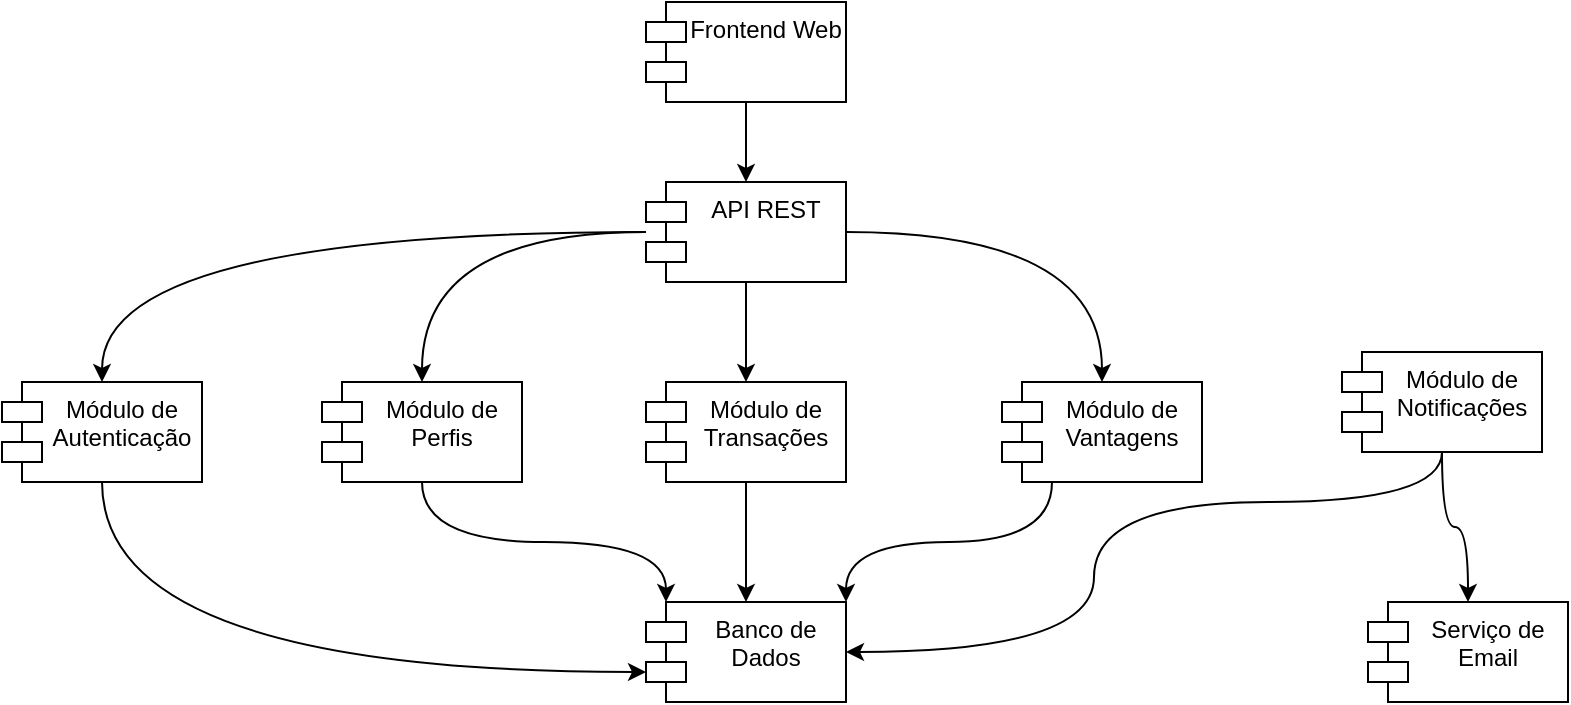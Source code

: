 <mxfile version="26.2.13">
  <diagram name="Página-1" id="TM8Ibg-TNg8deCr2K7Pu">
    <mxGraphModel dx="1207" dy="789" grid="1" gridSize="10" guides="1" tooltips="1" connect="1" arrows="1" fold="1" page="1" pageScale="1" pageWidth="827" pageHeight="1169" math="0" shadow="0">
      <root>
        <mxCell id="0" />
        <mxCell id="1" parent="0" />
        <mxCell id="Lk-7Cm1_FcsgzJypIx5Y-30" style="edgeStyle=orthogonalEdgeStyle;rounded=0;orthogonalLoop=1;jettySize=auto;html=1;curved=1;" edge="1" parent="1" source="Lk-7Cm1_FcsgzJypIx5Y-21" target="Lk-7Cm1_FcsgzJypIx5Y-22">
          <mxGeometry relative="1" as="geometry" />
        </mxCell>
        <mxCell id="Lk-7Cm1_FcsgzJypIx5Y-21" value="Frontend Web" style="shape=module;align=left;spacingLeft=20;align=center;verticalAlign=top;whiteSpace=wrap;html=1;" vertex="1" parent="1">
          <mxGeometry x="402" y="50" width="100" height="50" as="geometry" />
        </mxCell>
        <mxCell id="Lk-7Cm1_FcsgzJypIx5Y-31" style="edgeStyle=orthogonalEdgeStyle;rounded=0;orthogonalLoop=1;jettySize=auto;html=1;curved=1;" edge="1" parent="1" source="Lk-7Cm1_FcsgzJypIx5Y-22" target="Lk-7Cm1_FcsgzJypIx5Y-23">
          <mxGeometry relative="1" as="geometry" />
        </mxCell>
        <mxCell id="Lk-7Cm1_FcsgzJypIx5Y-32" style="edgeStyle=orthogonalEdgeStyle;rounded=0;orthogonalLoop=1;jettySize=auto;html=1;curved=1;" edge="1" parent="1" source="Lk-7Cm1_FcsgzJypIx5Y-22" target="Lk-7Cm1_FcsgzJypIx5Y-25">
          <mxGeometry relative="1" as="geometry" />
        </mxCell>
        <mxCell id="Lk-7Cm1_FcsgzJypIx5Y-33" style="edgeStyle=orthogonalEdgeStyle;rounded=0;orthogonalLoop=1;jettySize=auto;html=1;curved=1;" edge="1" parent="1" source="Lk-7Cm1_FcsgzJypIx5Y-22" target="Lk-7Cm1_FcsgzJypIx5Y-26">
          <mxGeometry relative="1" as="geometry" />
        </mxCell>
        <mxCell id="Lk-7Cm1_FcsgzJypIx5Y-34" style="edgeStyle=orthogonalEdgeStyle;rounded=0;orthogonalLoop=1;jettySize=auto;html=1;curved=1;" edge="1" parent="1" source="Lk-7Cm1_FcsgzJypIx5Y-22" target="Lk-7Cm1_FcsgzJypIx5Y-27">
          <mxGeometry relative="1" as="geometry" />
        </mxCell>
        <mxCell id="Lk-7Cm1_FcsgzJypIx5Y-22" value="API REST" style="shape=module;align=left;spacingLeft=20;align=center;verticalAlign=top;whiteSpace=wrap;html=1;" vertex="1" parent="1">
          <mxGeometry x="402" y="140" width="100" height="50" as="geometry" />
        </mxCell>
        <mxCell id="Lk-7Cm1_FcsgzJypIx5Y-23" value="Módulo de Autenticação" style="shape=module;align=left;spacingLeft=20;align=center;verticalAlign=top;whiteSpace=wrap;html=1;" vertex="1" parent="1">
          <mxGeometry x="80" y="240" width="100" height="50" as="geometry" />
        </mxCell>
        <mxCell id="Lk-7Cm1_FcsgzJypIx5Y-24" value="Banco de Dados" style="shape=module;align=left;spacingLeft=20;align=center;verticalAlign=top;whiteSpace=wrap;html=1;" vertex="1" parent="1">
          <mxGeometry x="402" y="350" width="100" height="50" as="geometry" />
        </mxCell>
        <mxCell id="Lk-7Cm1_FcsgzJypIx5Y-25" value="Módulo de Perfis" style="shape=module;align=left;spacingLeft=20;align=center;verticalAlign=top;whiteSpace=wrap;html=1;" vertex="1" parent="1">
          <mxGeometry x="240" y="240" width="100" height="50" as="geometry" />
        </mxCell>
        <mxCell id="Lk-7Cm1_FcsgzJypIx5Y-38" style="edgeStyle=orthogonalEdgeStyle;rounded=0;orthogonalLoop=1;jettySize=auto;html=1;curved=1;" edge="1" parent="1" source="Lk-7Cm1_FcsgzJypIx5Y-26" target="Lk-7Cm1_FcsgzJypIx5Y-24">
          <mxGeometry relative="1" as="geometry" />
        </mxCell>
        <mxCell id="Lk-7Cm1_FcsgzJypIx5Y-26" value="Módulo de Transações" style="shape=module;align=left;spacingLeft=20;align=center;verticalAlign=top;whiteSpace=wrap;html=1;" vertex="1" parent="1">
          <mxGeometry x="402" y="240" width="100" height="50" as="geometry" />
        </mxCell>
        <mxCell id="Lk-7Cm1_FcsgzJypIx5Y-37" style="edgeStyle=orthogonalEdgeStyle;rounded=0;orthogonalLoop=1;jettySize=auto;html=1;curved=1;exitX=0.25;exitY=1;exitDx=0;exitDy=0;entryX=1;entryY=0;entryDx=0;entryDy=0;" edge="1" parent="1" source="Lk-7Cm1_FcsgzJypIx5Y-27" target="Lk-7Cm1_FcsgzJypIx5Y-24">
          <mxGeometry relative="1" as="geometry" />
        </mxCell>
        <mxCell id="Lk-7Cm1_FcsgzJypIx5Y-27" value="Módulo de Vantagens" style="shape=module;align=left;spacingLeft=20;align=center;verticalAlign=top;whiteSpace=wrap;html=1;" vertex="1" parent="1">
          <mxGeometry x="580" y="240" width="100" height="50" as="geometry" />
        </mxCell>
        <mxCell id="Lk-7Cm1_FcsgzJypIx5Y-36" style="edgeStyle=orthogonalEdgeStyle;rounded=0;orthogonalLoop=1;jettySize=auto;html=1;curved=1;" edge="1" parent="1" source="Lk-7Cm1_FcsgzJypIx5Y-28" target="Lk-7Cm1_FcsgzJypIx5Y-29">
          <mxGeometry relative="1" as="geometry" />
        </mxCell>
        <mxCell id="Lk-7Cm1_FcsgzJypIx5Y-39" style="edgeStyle=orthogonalEdgeStyle;rounded=0;orthogonalLoop=1;jettySize=auto;html=1;entryX=1;entryY=0.5;entryDx=0;entryDy=0;curved=1;" edge="1" parent="1" source="Lk-7Cm1_FcsgzJypIx5Y-28" target="Lk-7Cm1_FcsgzJypIx5Y-24">
          <mxGeometry relative="1" as="geometry">
            <Array as="points">
              <mxPoint x="800" y="300" />
              <mxPoint x="626" y="300" />
              <mxPoint x="626" y="375" />
            </Array>
          </mxGeometry>
        </mxCell>
        <mxCell id="Lk-7Cm1_FcsgzJypIx5Y-28" value="Módulo de Notificações" style="shape=module;align=left;spacingLeft=20;align=center;verticalAlign=top;whiteSpace=wrap;html=1;" vertex="1" parent="1">
          <mxGeometry x="750" y="225" width="100" height="50" as="geometry" />
        </mxCell>
        <mxCell id="Lk-7Cm1_FcsgzJypIx5Y-29" value="Serviço de Email" style="shape=module;align=left;spacingLeft=20;align=center;verticalAlign=top;whiteSpace=wrap;html=1;" vertex="1" parent="1">
          <mxGeometry x="763" y="350" width="100" height="50" as="geometry" />
        </mxCell>
        <mxCell id="Lk-7Cm1_FcsgzJypIx5Y-40" style="edgeStyle=orthogonalEdgeStyle;rounded=0;orthogonalLoop=1;jettySize=auto;html=1;entryX=0;entryY=0;entryDx=10;entryDy=0;entryPerimeter=0;curved=1;exitX=0.5;exitY=1;exitDx=0;exitDy=0;" edge="1" parent="1" source="Lk-7Cm1_FcsgzJypIx5Y-25" target="Lk-7Cm1_FcsgzJypIx5Y-24">
          <mxGeometry relative="1" as="geometry" />
        </mxCell>
        <mxCell id="Lk-7Cm1_FcsgzJypIx5Y-41" style="edgeStyle=orthogonalEdgeStyle;rounded=0;orthogonalLoop=1;jettySize=auto;html=1;entryX=0;entryY=0;entryDx=0;entryDy=35;entryPerimeter=0;curved=1;exitX=0.5;exitY=1;exitDx=0;exitDy=0;" edge="1" parent="1" source="Lk-7Cm1_FcsgzJypIx5Y-23" target="Lk-7Cm1_FcsgzJypIx5Y-24">
          <mxGeometry relative="1" as="geometry" />
        </mxCell>
      </root>
    </mxGraphModel>
  </diagram>
</mxfile>

